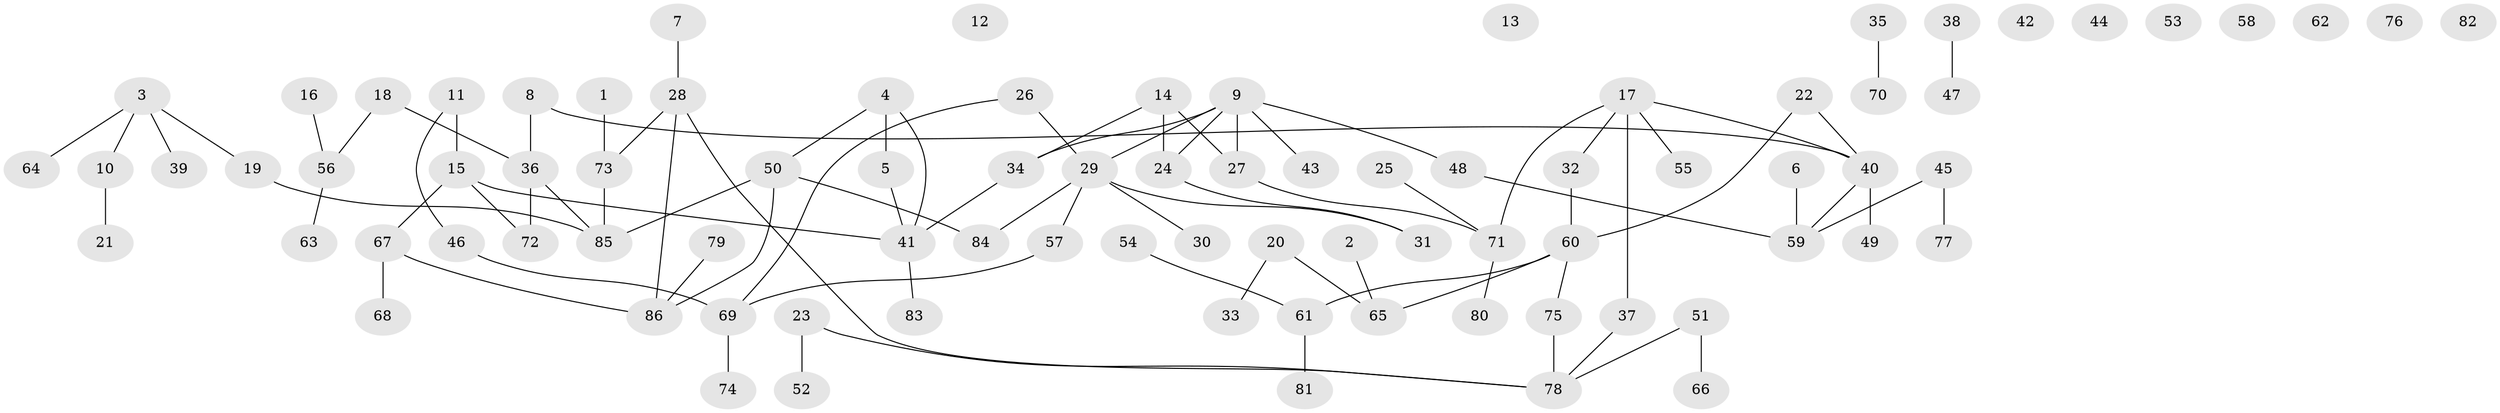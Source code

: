 // Generated by graph-tools (version 1.1) at 2025/00/03/09/25 03:00:55]
// undirected, 86 vertices, 89 edges
graph export_dot {
graph [start="1"]
  node [color=gray90,style=filled];
  1;
  2;
  3;
  4;
  5;
  6;
  7;
  8;
  9;
  10;
  11;
  12;
  13;
  14;
  15;
  16;
  17;
  18;
  19;
  20;
  21;
  22;
  23;
  24;
  25;
  26;
  27;
  28;
  29;
  30;
  31;
  32;
  33;
  34;
  35;
  36;
  37;
  38;
  39;
  40;
  41;
  42;
  43;
  44;
  45;
  46;
  47;
  48;
  49;
  50;
  51;
  52;
  53;
  54;
  55;
  56;
  57;
  58;
  59;
  60;
  61;
  62;
  63;
  64;
  65;
  66;
  67;
  68;
  69;
  70;
  71;
  72;
  73;
  74;
  75;
  76;
  77;
  78;
  79;
  80;
  81;
  82;
  83;
  84;
  85;
  86;
  1 -- 73;
  2 -- 65;
  3 -- 10;
  3 -- 19;
  3 -- 39;
  3 -- 64;
  4 -- 5;
  4 -- 41;
  4 -- 50;
  5 -- 41;
  6 -- 59;
  7 -- 28;
  8 -- 36;
  8 -- 40;
  9 -- 24;
  9 -- 27;
  9 -- 29;
  9 -- 34;
  9 -- 43;
  9 -- 48;
  10 -- 21;
  11 -- 15;
  11 -- 46;
  14 -- 24;
  14 -- 27;
  14 -- 34;
  15 -- 41;
  15 -- 67;
  15 -- 72;
  16 -- 56;
  17 -- 32;
  17 -- 37;
  17 -- 40;
  17 -- 55;
  17 -- 71;
  18 -- 36;
  18 -- 56;
  19 -- 85;
  20 -- 33;
  20 -- 65;
  22 -- 40;
  22 -- 60;
  23 -- 52;
  23 -- 78;
  24 -- 31;
  25 -- 71;
  26 -- 29;
  26 -- 69;
  27 -- 71;
  28 -- 73;
  28 -- 78;
  28 -- 86;
  29 -- 30;
  29 -- 31;
  29 -- 57;
  29 -- 84;
  32 -- 60;
  34 -- 41;
  35 -- 70;
  36 -- 72;
  36 -- 85;
  37 -- 78;
  38 -- 47;
  40 -- 49;
  40 -- 59;
  41 -- 83;
  45 -- 59;
  45 -- 77;
  46 -- 69;
  48 -- 59;
  50 -- 84;
  50 -- 85;
  50 -- 86;
  51 -- 66;
  51 -- 78;
  54 -- 61;
  56 -- 63;
  57 -- 69;
  60 -- 61;
  60 -- 65;
  60 -- 75;
  61 -- 81;
  67 -- 68;
  67 -- 86;
  69 -- 74;
  71 -- 80;
  73 -- 85;
  75 -- 78;
  79 -- 86;
}
